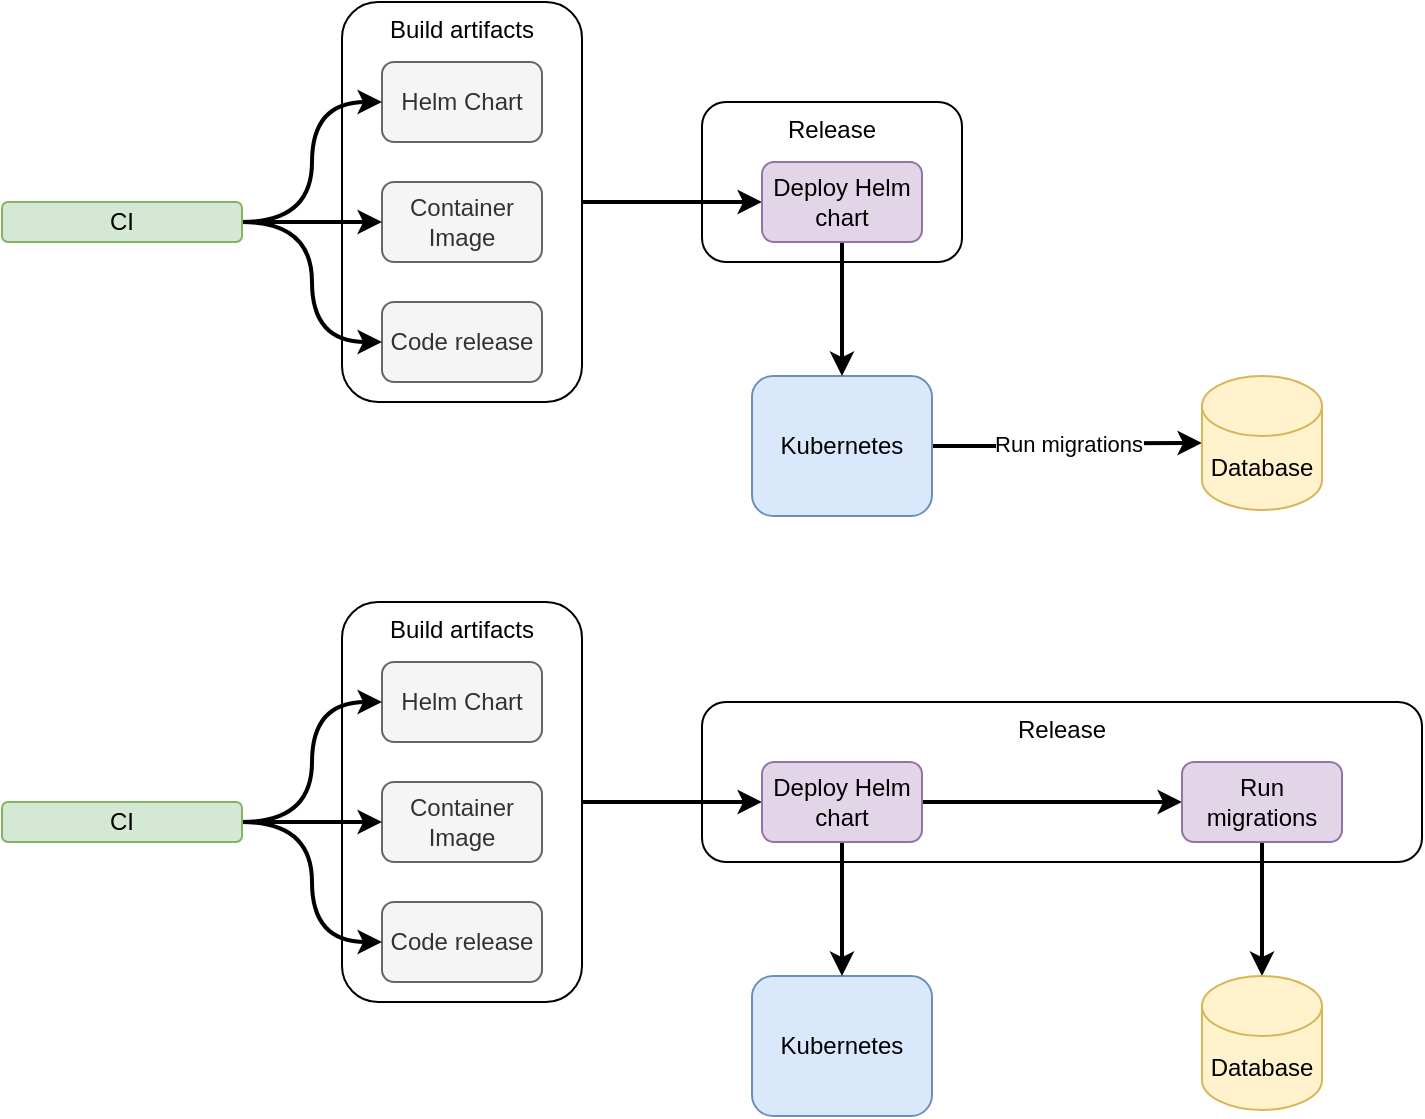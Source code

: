<mxfile version="13.7.7" type="github">
  <diagram id="wypz12GsW_khxCE0jTND" name="Page-1">
    <mxGraphModel dx="1422" dy="705" grid="1" gridSize="10" guides="1" tooltips="1" connect="1" arrows="1" fold="1" page="1" pageScale="1" pageWidth="827" pageHeight="1169" math="0" shadow="0">
      <root>
        <mxCell id="0" />
        <mxCell id="1" parent="0" />
        <mxCell id="D4tg4y_yRghS4qB01jpk-14" value="Release" style="rounded=1;whiteSpace=wrap;html=1;verticalAlign=top;" vertex="1" parent="1">
          <mxGeometry x="360" y="90" width="130" height="80" as="geometry" />
        </mxCell>
        <mxCell id="D4tg4y_yRghS4qB01jpk-12" style="edgeStyle=orthogonalEdgeStyle;curved=1;rounded=0;orthogonalLoop=1;jettySize=auto;html=1;entryX=0;entryY=0.5;entryDx=0;entryDy=0;strokeWidth=2;" edge="1" parent="1" source="D4tg4y_yRghS4qB01jpk-4" target="D4tg4y_yRghS4qB01jpk-11">
          <mxGeometry relative="1" as="geometry" />
        </mxCell>
        <mxCell id="D4tg4y_yRghS4qB01jpk-4" value="Build artifacts" style="rounded=1;whiteSpace=wrap;html=1;verticalAlign=top;" vertex="1" parent="1">
          <mxGeometry x="180" y="40" width="120" height="200" as="geometry" />
        </mxCell>
        <mxCell id="D4tg4y_yRghS4qB01jpk-1" value="Helm Chart" style="rounded=1;whiteSpace=wrap;html=1;fillColor=#f5f5f5;strokeColor=#666666;fontColor=#333333;" vertex="1" parent="1">
          <mxGeometry x="200" y="70" width="80" height="40" as="geometry" />
        </mxCell>
        <mxCell id="D4tg4y_yRghS4qB01jpk-2" value="Container&lt;br&gt;Image" style="rounded=1;whiteSpace=wrap;html=1;fillColor=#f5f5f5;strokeColor=#666666;fontColor=#333333;" vertex="1" parent="1">
          <mxGeometry x="200" y="130" width="80" height="40" as="geometry" />
        </mxCell>
        <mxCell id="D4tg4y_yRghS4qB01jpk-3" value="Code release" style="rounded=1;whiteSpace=wrap;html=1;fillColor=#f5f5f5;strokeColor=#666666;fontColor=#333333;" vertex="1" parent="1">
          <mxGeometry x="200" y="190" width="80" height="40" as="geometry" />
        </mxCell>
        <mxCell id="D4tg4y_yRghS4qB01jpk-6" style="edgeStyle=orthogonalEdgeStyle;rounded=0;orthogonalLoop=1;jettySize=auto;html=1;entryX=0;entryY=0.5;entryDx=0;entryDy=0;strokeWidth=2;curved=1;" edge="1" parent="1" source="D4tg4y_yRghS4qB01jpk-5" target="D4tg4y_yRghS4qB01jpk-1">
          <mxGeometry relative="1" as="geometry" />
        </mxCell>
        <mxCell id="D4tg4y_yRghS4qB01jpk-7" style="edgeStyle=orthogonalEdgeStyle;rounded=0;orthogonalLoop=1;jettySize=auto;html=1;entryX=0;entryY=0.5;entryDx=0;entryDy=0;strokeWidth=2;curved=1;" edge="1" parent="1" source="D4tg4y_yRghS4qB01jpk-5" target="D4tg4y_yRghS4qB01jpk-2">
          <mxGeometry relative="1" as="geometry" />
        </mxCell>
        <mxCell id="D4tg4y_yRghS4qB01jpk-8" style="edgeStyle=orthogonalEdgeStyle;rounded=0;orthogonalLoop=1;jettySize=auto;html=1;entryX=0;entryY=0.5;entryDx=0;entryDy=0;strokeWidth=2;curved=1;" edge="1" parent="1" source="D4tg4y_yRghS4qB01jpk-5" target="D4tg4y_yRghS4qB01jpk-3">
          <mxGeometry relative="1" as="geometry" />
        </mxCell>
        <mxCell id="D4tg4y_yRghS4qB01jpk-5" value="CI" style="rounded=1;whiteSpace=wrap;html=1;fillColor=#d5e8d4;strokeColor=#82b366;" vertex="1" parent="1">
          <mxGeometry x="10" y="140" width="120" height="20" as="geometry" />
        </mxCell>
        <mxCell id="D4tg4y_yRghS4qB01jpk-16" value="Run migrations" style="edgeStyle=orthogonalEdgeStyle;curved=1;rounded=0;orthogonalLoop=1;jettySize=auto;html=1;entryX=0;entryY=0.5;entryDx=0;entryDy=0;entryPerimeter=0;strokeWidth=2;" edge="1" parent="1" source="D4tg4y_yRghS4qB01jpk-9" target="D4tg4y_yRghS4qB01jpk-15">
          <mxGeometry relative="1" as="geometry" />
        </mxCell>
        <mxCell id="D4tg4y_yRghS4qB01jpk-9" value="Kubernetes" style="rounded=1;whiteSpace=wrap;html=1;verticalAlign=middle;fillColor=#dae8fc;strokeColor=#6c8ebf;" vertex="1" parent="1">
          <mxGeometry x="385" y="227" width="90" height="70" as="geometry" />
        </mxCell>
        <mxCell id="D4tg4y_yRghS4qB01jpk-13" style="edgeStyle=orthogonalEdgeStyle;curved=1;rounded=0;orthogonalLoop=1;jettySize=auto;html=1;entryX=0.5;entryY=0;entryDx=0;entryDy=0;strokeWidth=2;" edge="1" parent="1" source="D4tg4y_yRghS4qB01jpk-11" target="D4tg4y_yRghS4qB01jpk-9">
          <mxGeometry relative="1" as="geometry" />
        </mxCell>
        <mxCell id="D4tg4y_yRghS4qB01jpk-11" value="Deploy Helm chart" style="rounded=1;whiteSpace=wrap;html=1;fillColor=#e1d5e7;strokeColor=#9673a6;" vertex="1" parent="1">
          <mxGeometry x="390" y="120" width="80" height="40" as="geometry" />
        </mxCell>
        <mxCell id="D4tg4y_yRghS4qB01jpk-15" value="Database" style="shape=cylinder3;whiteSpace=wrap;html=1;boundedLbl=1;backgroundOutline=1;size=15;fillColor=#fff2cc;strokeColor=#d6b656;" vertex="1" parent="1">
          <mxGeometry x="610" y="227" width="60" height="67" as="geometry" />
        </mxCell>
        <mxCell id="D4tg4y_yRghS4qB01jpk-17" value="Release" style="rounded=1;whiteSpace=wrap;html=1;verticalAlign=top;" vertex="1" parent="1">
          <mxGeometry x="360" y="390" width="360" height="80" as="geometry" />
        </mxCell>
        <mxCell id="D4tg4y_yRghS4qB01jpk-18" style="edgeStyle=orthogonalEdgeStyle;curved=1;rounded=0;orthogonalLoop=1;jettySize=auto;html=1;entryX=0;entryY=0.5;entryDx=0;entryDy=0;strokeWidth=2;" edge="1" parent="1" source="D4tg4y_yRghS4qB01jpk-19" target="D4tg4y_yRghS4qB01jpk-30">
          <mxGeometry relative="1" as="geometry" />
        </mxCell>
        <mxCell id="D4tg4y_yRghS4qB01jpk-19" value="Build artifacts" style="rounded=1;whiteSpace=wrap;html=1;verticalAlign=top;" vertex="1" parent="1">
          <mxGeometry x="180" y="340" width="120" height="200" as="geometry" />
        </mxCell>
        <mxCell id="D4tg4y_yRghS4qB01jpk-20" value="Helm Chart" style="rounded=1;whiteSpace=wrap;html=1;fillColor=#f5f5f5;strokeColor=#666666;fontColor=#333333;" vertex="1" parent="1">
          <mxGeometry x="200" y="370" width="80" height="40" as="geometry" />
        </mxCell>
        <mxCell id="D4tg4y_yRghS4qB01jpk-21" value="Container&lt;br&gt;Image" style="rounded=1;whiteSpace=wrap;html=1;fillColor=#f5f5f5;strokeColor=#666666;fontColor=#333333;" vertex="1" parent="1">
          <mxGeometry x="200" y="430" width="80" height="40" as="geometry" />
        </mxCell>
        <mxCell id="D4tg4y_yRghS4qB01jpk-22" value="Code release" style="rounded=1;whiteSpace=wrap;html=1;fillColor=#f5f5f5;strokeColor=#666666;fontColor=#333333;" vertex="1" parent="1">
          <mxGeometry x="200" y="490" width="80" height="40" as="geometry" />
        </mxCell>
        <mxCell id="D4tg4y_yRghS4qB01jpk-23" style="edgeStyle=orthogonalEdgeStyle;rounded=0;orthogonalLoop=1;jettySize=auto;html=1;entryX=0;entryY=0.5;entryDx=0;entryDy=0;strokeWidth=2;curved=1;" edge="1" parent="1" source="D4tg4y_yRghS4qB01jpk-26" target="D4tg4y_yRghS4qB01jpk-20">
          <mxGeometry relative="1" as="geometry" />
        </mxCell>
        <mxCell id="D4tg4y_yRghS4qB01jpk-24" style="edgeStyle=orthogonalEdgeStyle;rounded=0;orthogonalLoop=1;jettySize=auto;html=1;entryX=0;entryY=0.5;entryDx=0;entryDy=0;strokeWidth=2;curved=1;" edge="1" parent="1" source="D4tg4y_yRghS4qB01jpk-26" target="D4tg4y_yRghS4qB01jpk-21">
          <mxGeometry relative="1" as="geometry" />
        </mxCell>
        <mxCell id="D4tg4y_yRghS4qB01jpk-25" style="edgeStyle=orthogonalEdgeStyle;rounded=0;orthogonalLoop=1;jettySize=auto;html=1;entryX=0;entryY=0.5;entryDx=0;entryDy=0;strokeWidth=2;curved=1;" edge="1" parent="1" source="D4tg4y_yRghS4qB01jpk-26" target="D4tg4y_yRghS4qB01jpk-22">
          <mxGeometry relative="1" as="geometry" />
        </mxCell>
        <mxCell id="D4tg4y_yRghS4qB01jpk-26" value="CI" style="rounded=1;whiteSpace=wrap;html=1;fillColor=#d5e8d4;strokeColor=#82b366;" vertex="1" parent="1">
          <mxGeometry x="10" y="440" width="120" height="20" as="geometry" />
        </mxCell>
        <mxCell id="D4tg4y_yRghS4qB01jpk-27" value="" style="edgeStyle=orthogonalEdgeStyle;curved=1;rounded=0;orthogonalLoop=1;jettySize=auto;html=1;entryX=0.5;entryY=0;entryDx=0;entryDy=0;entryPerimeter=0;strokeWidth=2;exitX=0.5;exitY=1;exitDx=0;exitDy=0;" edge="1" parent="1" source="D4tg4y_yRghS4qB01jpk-32" target="D4tg4y_yRghS4qB01jpk-31">
          <mxGeometry relative="1" as="geometry" />
        </mxCell>
        <mxCell id="D4tg4y_yRghS4qB01jpk-28" value="Kubernetes" style="rounded=1;whiteSpace=wrap;html=1;verticalAlign=middle;fillColor=#dae8fc;strokeColor=#6c8ebf;" vertex="1" parent="1">
          <mxGeometry x="385" y="527" width="90" height="70" as="geometry" />
        </mxCell>
        <mxCell id="D4tg4y_yRghS4qB01jpk-29" style="edgeStyle=orthogonalEdgeStyle;curved=1;rounded=0;orthogonalLoop=1;jettySize=auto;html=1;entryX=0.5;entryY=0;entryDx=0;entryDy=0;strokeWidth=2;" edge="1" parent="1" source="D4tg4y_yRghS4qB01jpk-30" target="D4tg4y_yRghS4qB01jpk-28">
          <mxGeometry relative="1" as="geometry" />
        </mxCell>
        <mxCell id="D4tg4y_yRghS4qB01jpk-33" style="edgeStyle=orthogonalEdgeStyle;curved=1;rounded=0;orthogonalLoop=1;jettySize=auto;html=1;strokeWidth=2;" edge="1" parent="1" source="D4tg4y_yRghS4qB01jpk-30" target="D4tg4y_yRghS4qB01jpk-32">
          <mxGeometry relative="1" as="geometry" />
        </mxCell>
        <mxCell id="D4tg4y_yRghS4qB01jpk-30" value="Deploy Helm chart" style="rounded=1;whiteSpace=wrap;html=1;fillColor=#e1d5e7;strokeColor=#9673a6;" vertex="1" parent="1">
          <mxGeometry x="390" y="420" width="80" height="40" as="geometry" />
        </mxCell>
        <mxCell id="D4tg4y_yRghS4qB01jpk-31" value="Database" style="shape=cylinder3;whiteSpace=wrap;html=1;boundedLbl=1;backgroundOutline=1;size=15;fillColor=#fff2cc;strokeColor=#d6b656;" vertex="1" parent="1">
          <mxGeometry x="610" y="527" width="60" height="67" as="geometry" />
        </mxCell>
        <mxCell id="D4tg4y_yRghS4qB01jpk-32" value="Run migrations" style="rounded=1;whiteSpace=wrap;html=1;fillColor=#e1d5e7;strokeColor=#9673a6;" vertex="1" parent="1">
          <mxGeometry x="600" y="420" width="80" height="40" as="geometry" />
        </mxCell>
      </root>
    </mxGraphModel>
  </diagram>
</mxfile>
